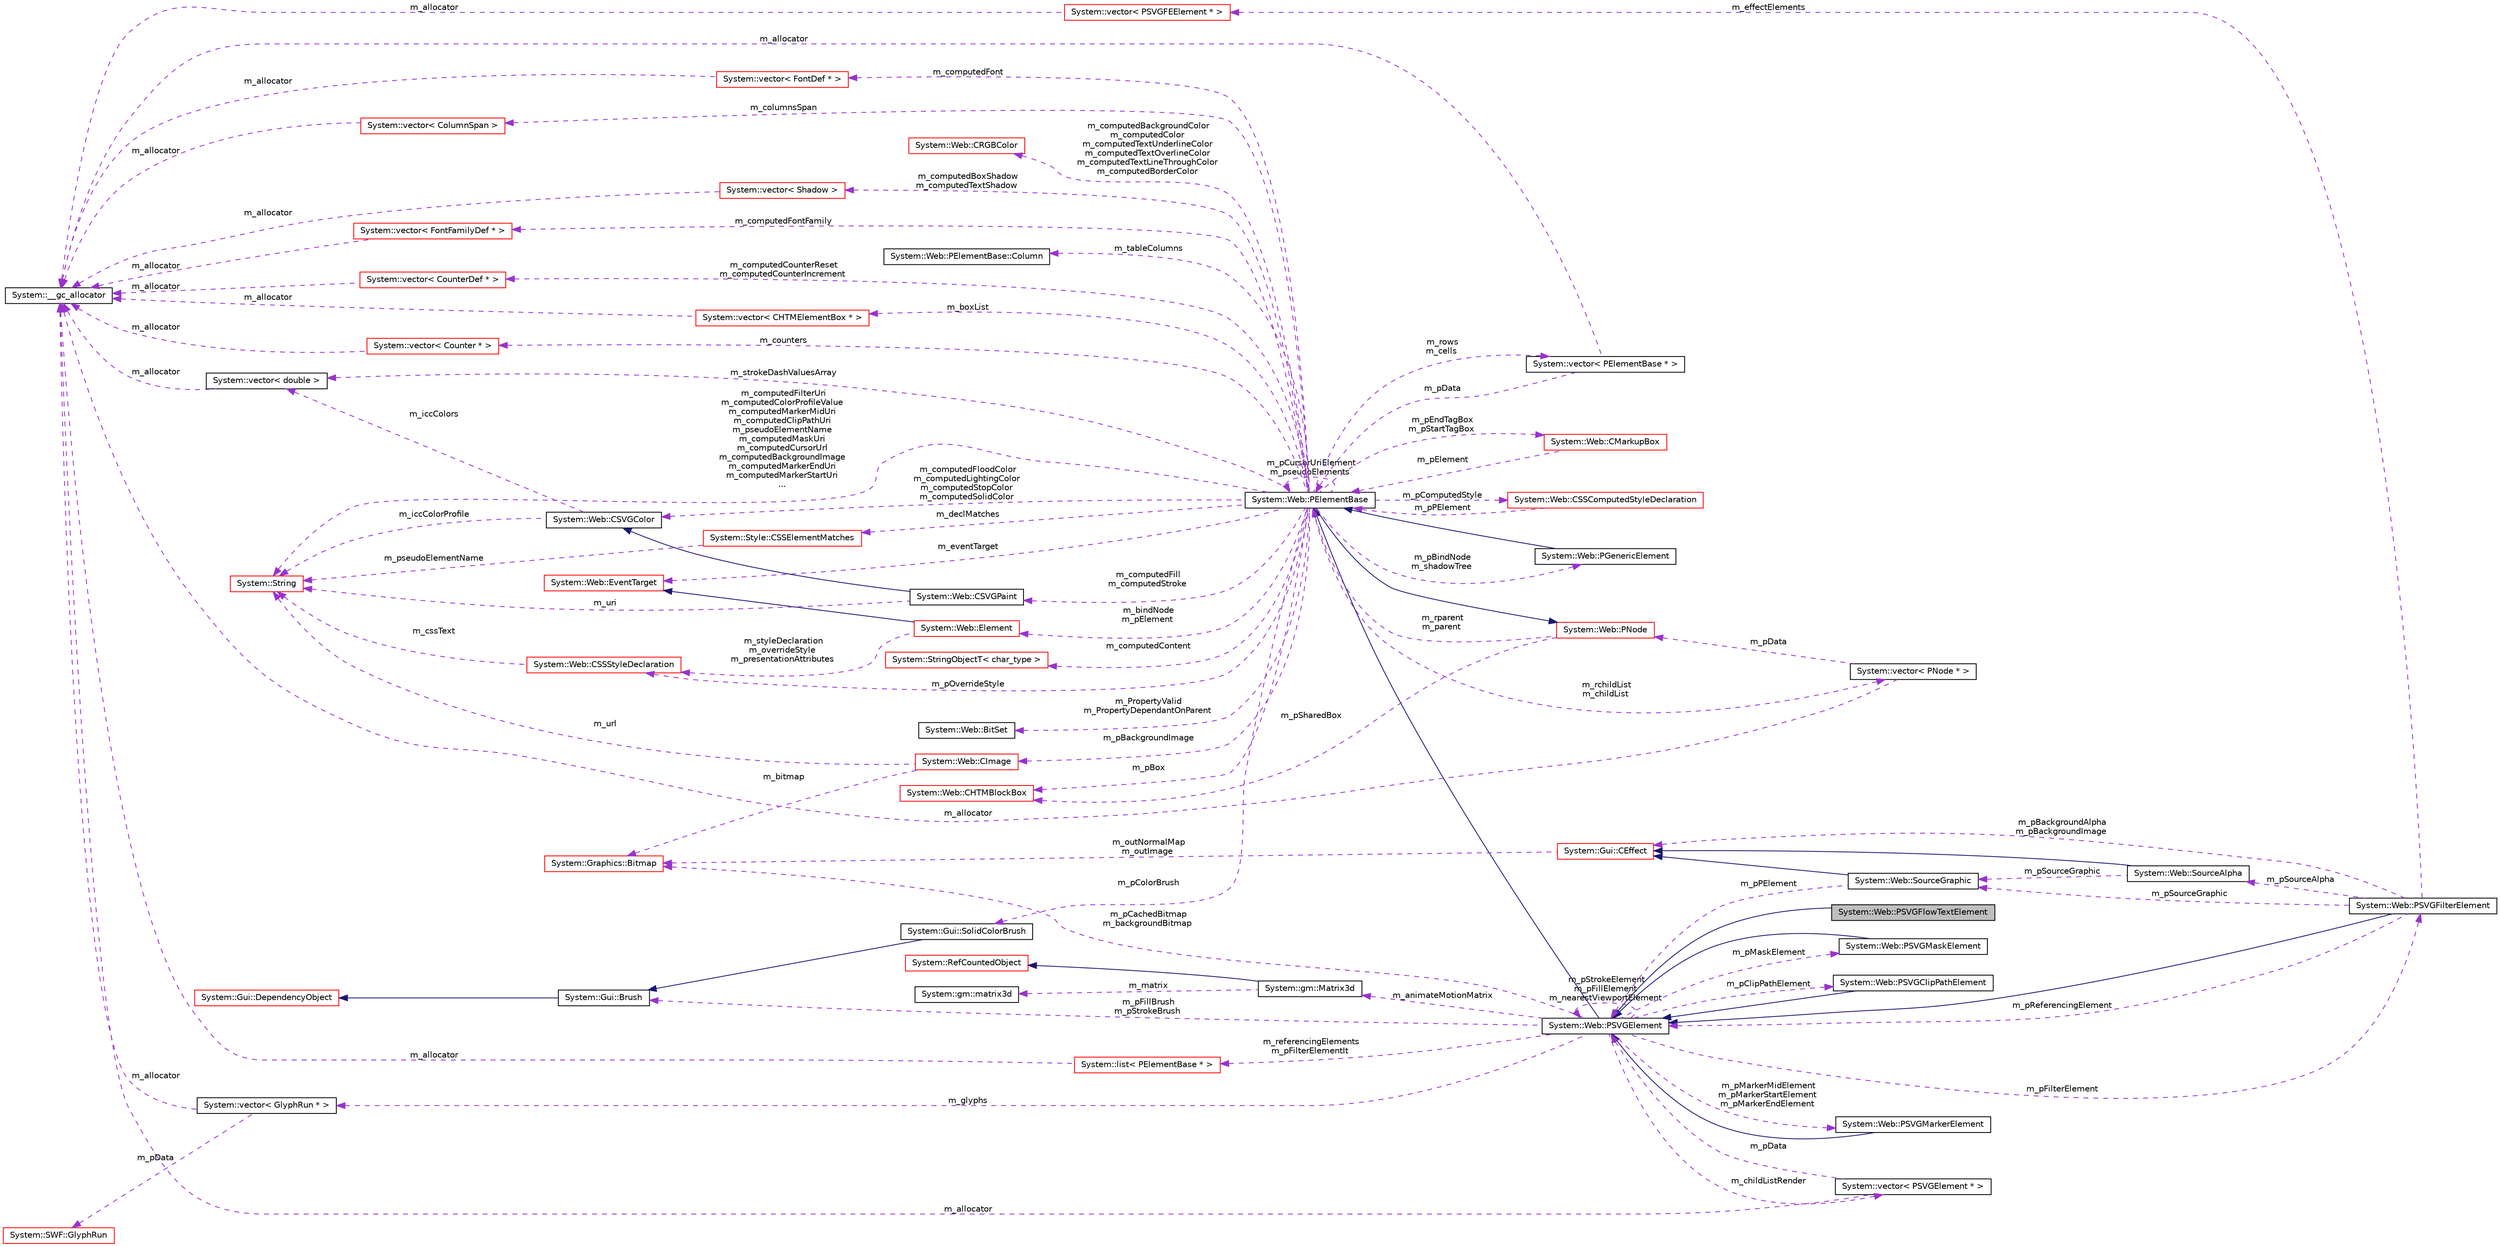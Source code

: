 digraph G
{
  edge [fontname="Helvetica",fontsize="10",labelfontname="Helvetica",labelfontsize="10"];
  node [fontname="Helvetica",fontsize="10",shape=record];
  rankdir="LR";
  Node1 [label="System::Web::PSVGFlowTextElement",height=0.2,width=0.4,color="black", fillcolor="grey75", style="filled" fontcolor="black"];
  Node2 -> Node1 [dir="back",color="midnightblue",fontsize="10",style="solid",fontname="Helvetica"];
  Node2 [label="System::Web::PSVGElement",height=0.2,width=0.4,color="black", fillcolor="white", style="filled",URL="$class_system_1_1_web_1_1_p_s_v_g_element.html"];
  Node3 -> Node2 [dir="back",color="midnightblue",fontsize="10",style="solid",fontname="Helvetica"];
  Node3 [label="System::Web::PElementBase",height=0.2,width=0.4,color="black", fillcolor="white", style="filled",URL="$class_system_1_1_web_1_1_p_element_base.html"];
  Node4 -> Node3 [dir="back",color="midnightblue",fontsize="10",style="solid",fontname="Helvetica"];
  Node4 [label="System::Web::PNode",height=0.2,width=0.4,color="red", fillcolor="white", style="filled",URL="$class_system_1_1_web_1_1_p_node.html"];
  Node3 -> Node4 [dir="back",color="darkorchid3",fontsize="10",style="dashed",label=" m_rparent\nm_parent" ,fontname="Helvetica"];
  Node5 -> Node4 [dir="back",color="darkorchid3",fontsize="10",style="dashed",label=" m_pSharedBox" ,fontname="Helvetica"];
  Node5 [label="System::Web::CHTMBlockBox",height=0.2,width=0.4,color="red", fillcolor="white", style="filled",URL="$class_system_1_1_web_1_1_c_h_t_m_block_box.html"];
  Node6 -> Node3 [dir="back",color="darkorchid3",fontsize="10",style="dashed",label=" m_eventTarget" ,fontname="Helvetica"];
  Node6 [label="System::Web::EventTarget",height=0.2,width=0.4,color="red", fillcolor="white", style="filled",URL="$class_system_1_1_web_1_1_event_target.html"];
  Node7 -> Node3 [dir="back",color="darkorchid3",fontsize="10",style="dashed",label=" m_computedBackgroundColor\nm_computedColor\nm_computedTextUnderlineColor\nm_computedTextOverlineColor\nm_computedTextLineThroughColor\nm_computedBorderColor" ,fontname="Helvetica"];
  Node7 [label="System::Web::CRGBColor",height=0.2,width=0.4,color="red", fillcolor="white", style="filled",URL="$class_system_1_1_web_1_1_c_r_g_b_color.html"];
  Node8 -> Node3 [dir="back",color="darkorchid3",fontsize="10",style="dashed",label=" m_computedCounterReset\nm_computedCounterIncrement" ,fontname="Helvetica"];
  Node8 [label="System::vector\< CounterDef * \>",height=0.2,width=0.4,color="red", fillcolor="white", style="filled",URL="$class_system_1_1vector.html"];
  Node9 -> Node8 [dir="back",color="darkorchid3",fontsize="10",style="dashed",label=" m_allocator" ,fontname="Helvetica"];
  Node9 [label="System::__gc_allocator",height=0.2,width=0.4,color="black", fillcolor="white", style="filled",URL="$class_system_1_1____gc__allocator.html"];
  Node10 -> Node3 [dir="back",color="darkorchid3",fontsize="10",style="dashed",label=" m_boxList" ,fontname="Helvetica"];
  Node10 [label="System::vector\< CHTMElementBox * \>",height=0.2,width=0.4,color="red", fillcolor="white", style="filled",URL="$class_system_1_1vector.html"];
  Node9 -> Node10 [dir="back",color="darkorchid3",fontsize="10",style="dashed",label=" m_allocator" ,fontname="Helvetica"];
  Node11 -> Node3 [dir="back",color="darkorchid3",fontsize="10",style="dashed",label=" m_counters" ,fontname="Helvetica"];
  Node11 [label="System::vector\< Counter * \>",height=0.2,width=0.4,color="red", fillcolor="white", style="filled",URL="$class_system_1_1vector.html"];
  Node9 -> Node11 [dir="back",color="darkorchid3",fontsize="10",style="dashed",label=" m_allocator" ,fontname="Helvetica"];
  Node12 -> Node3 [dir="back",color="darkorchid3",fontsize="10",style="dashed",label=" m_tableColumns" ,fontname="Helvetica"];
  Node12 [label="System::Web::PElementBase::Column",height=0.2,width=0.4,color="black", fillcolor="white", style="filled",URL="$struct_system_1_1_web_1_1_p_element_base_1_1_column.html"];
  Node13 -> Node3 [dir="back",color="darkorchid3",fontsize="10",style="dashed",label=" m_pBackgroundImage" ,fontname="Helvetica"];
  Node13 [label="System::Web::CImage",height=0.2,width=0.4,color="red", fillcolor="white", style="filled",URL="$class_system_1_1_web_1_1_c_image.html"];
  Node14 -> Node13 [dir="back",color="darkorchid3",fontsize="10",style="dashed",label=" m_url" ,fontname="Helvetica"];
  Node14 [label="System::String",height=0.2,width=0.4,color="red", fillcolor="white", style="filled",URL="$class_system_1_1_string.html"];
  Node15 -> Node13 [dir="back",color="darkorchid3",fontsize="10",style="dashed",label=" m_bitmap" ,fontname="Helvetica"];
  Node15 [label="System::Graphics::Bitmap",height=0.2,width=0.4,color="red", fillcolor="white", style="filled",URL="$class_system_1_1_graphics_1_1_bitmap.html"];
  Node16 -> Node3 [dir="back",color="darkorchid3",fontsize="10",style="dashed",label=" m_pEndTagBox\nm_pStartTagBox" ,fontname="Helvetica"];
  Node16 [label="System::Web::CMarkupBox",height=0.2,width=0.4,color="red", fillcolor="white", style="filled",URL="$class_system_1_1_web_1_1_c_markup_box.html"];
  Node3 -> Node16 [dir="back",color="darkorchid3",fontsize="10",style="dashed",label=" m_pElement" ,fontname="Helvetica"];
  Node17 -> Node3 [dir="back",color="darkorchid3",fontsize="10",style="dashed",label=" m_rows\nm_cells" ,fontname="Helvetica"];
  Node17 [label="System::vector\< PElementBase * \>",height=0.2,width=0.4,color="black", fillcolor="white", style="filled",URL="$class_system_1_1vector.html"];
  Node9 -> Node17 [dir="back",color="darkorchid3",fontsize="10",style="dashed",label=" m_allocator" ,fontname="Helvetica"];
  Node3 -> Node17 [dir="back",color="darkorchid3",fontsize="10",style="dashed",label=" m_pData" ,fontname="Helvetica"];
  Node18 -> Node3 [dir="back",color="darkorchid3",fontsize="10",style="dashed",label=" m_computedFill\nm_computedStroke" ,fontname="Helvetica"];
  Node18 [label="System::Web::CSVGPaint",height=0.2,width=0.4,color="black", fillcolor="white", style="filled",URL="$class_system_1_1_web_1_1_c_s_v_g_paint.html"];
  Node19 -> Node18 [dir="back",color="midnightblue",fontsize="10",style="solid",fontname="Helvetica"];
  Node19 [label="System::Web::CSVGColor",height=0.2,width=0.4,color="black", fillcolor="white", style="filled",URL="$class_system_1_1_web_1_1_c_s_v_g_color.html"];
  Node14 -> Node19 [dir="back",color="darkorchid3",fontsize="10",style="dashed",label=" m_iccColorProfile" ,fontname="Helvetica"];
  Node20 -> Node19 [dir="back",color="darkorchid3",fontsize="10",style="dashed",label=" m_iccColors" ,fontname="Helvetica"];
  Node20 [label="System::vector\< double \>",height=0.2,width=0.4,color="black", fillcolor="white", style="filled",URL="$class_system_1_1vector.html"];
  Node9 -> Node20 [dir="back",color="darkorchid3",fontsize="10",style="dashed",label=" m_allocator" ,fontname="Helvetica"];
  Node14 -> Node18 [dir="back",color="darkorchid3",fontsize="10",style="dashed",label=" m_uri" ,fontname="Helvetica"];
  Node21 -> Node3 [dir="back",color="darkorchid3",fontsize="10",style="dashed",label=" m_computedFont" ,fontname="Helvetica"];
  Node21 [label="System::vector\< FontDef * \>",height=0.2,width=0.4,color="red", fillcolor="white", style="filled",URL="$class_system_1_1vector.html"];
  Node9 -> Node21 [dir="back",color="darkorchid3",fontsize="10",style="dashed",label=" m_allocator" ,fontname="Helvetica"];
  Node22 -> Node3 [dir="back",color="darkorchid3",fontsize="10",style="dashed",label=" m_columnsSpan" ,fontname="Helvetica"];
  Node22 [label="System::vector\< ColumnSpan \>",height=0.2,width=0.4,color="red", fillcolor="white", style="filled",URL="$class_system_1_1vector.html"];
  Node9 -> Node22 [dir="back",color="darkorchid3",fontsize="10",style="dashed",label=" m_allocator" ,fontname="Helvetica"];
  Node23 -> Node3 [dir="back",color="darkorchid3",fontsize="10",style="dashed",label=" m_pComputedStyle" ,fontname="Helvetica"];
  Node23 [label="System::Web::CSSComputedStyleDeclaration",height=0.2,width=0.4,color="red", fillcolor="white", style="filled",URL="$class_system_1_1_web_1_1_c_s_s_computed_style_declaration.html"];
  Node3 -> Node23 [dir="back",color="darkorchid3",fontsize="10",style="dashed",label=" m_pPElement" ,fontname="Helvetica"];
  Node24 -> Node3 [dir="back",color="darkorchid3",fontsize="10",style="dashed",label=" m_rchildList\nm_childList" ,fontname="Helvetica"];
  Node24 [label="System::vector\< PNode * \>",height=0.2,width=0.4,color="black", fillcolor="white", style="filled",URL="$class_system_1_1vector.html"];
  Node9 -> Node24 [dir="back",color="darkorchid3",fontsize="10",style="dashed",label=" m_allocator" ,fontname="Helvetica"];
  Node4 -> Node24 [dir="back",color="darkorchid3",fontsize="10",style="dashed",label=" m_pData" ,fontname="Helvetica"];
  Node14 -> Node3 [dir="back",color="darkorchid3",fontsize="10",style="dashed",label=" m_computedFilterUri\nm_computedColorProfileValue\nm_computedMarkerMidUri\nm_computedClipPathUri\nm_pseudoElementName\nm_computedMaskUri\nm_computedCursorUrl\nm_computedBackgroundImage\nm_computedMarkerEndUri\nm_computedMarkerStartUri\n..." ,fontname="Helvetica"];
  Node25 -> Node3 [dir="back",color="darkorchid3",fontsize="10",style="dashed",label=" m_pOverrideStyle" ,fontname="Helvetica"];
  Node25 [label="System::Web::CSSStyleDeclaration",height=0.2,width=0.4,color="red", fillcolor="white", style="filled",URL="$class_system_1_1_web_1_1_c_s_s_style_declaration.html"];
  Node14 -> Node25 [dir="back",color="darkorchid3",fontsize="10",style="dashed",label=" m_cssText" ,fontname="Helvetica"];
  Node26 -> Node3 [dir="back",color="darkorchid3",fontsize="10",style="dashed",label=" m_pBindNode\nm_shadowTree" ,fontname="Helvetica"];
  Node26 [label="System::Web::PGenericElement",height=0.2,width=0.4,color="black", fillcolor="white", style="filled",URL="$class_system_1_1_web_1_1_p_generic_element.html"];
  Node3 -> Node26 [dir="back",color="midnightblue",fontsize="10",style="solid",fontname="Helvetica"];
  Node19 -> Node3 [dir="back",color="darkorchid3",fontsize="10",style="dashed",label=" m_computedFloodColor\nm_computedLightingColor\nm_computedStopColor\nm_computedSolidColor" ,fontname="Helvetica"];
  Node27 -> Node3 [dir="back",color="darkorchid3",fontsize="10",style="dashed",label=" m_computedBoxShadow\nm_computedTextShadow" ,fontname="Helvetica"];
  Node27 [label="System::vector\< Shadow \>",height=0.2,width=0.4,color="red", fillcolor="white", style="filled",URL="$class_system_1_1vector.html"];
  Node9 -> Node27 [dir="back",color="darkorchid3",fontsize="10",style="dashed",label=" m_allocator" ,fontname="Helvetica"];
  Node28 -> Node3 [dir="back",color="darkorchid3",fontsize="10",style="dashed",label=" m_bindNode\nm_pElement" ,fontname="Helvetica"];
  Node28 [label="System::Web::Element",height=0.2,width=0.4,color="red", fillcolor="white", style="filled",URL="$class_system_1_1_web_1_1_element.html"];
  Node6 -> Node28 [dir="back",color="midnightblue",fontsize="10",style="solid",fontname="Helvetica"];
  Node25 -> Node28 [dir="back",color="darkorchid3",fontsize="10",style="dashed",label=" m_styleDeclaration\nm_overrideStyle\nm_presentationAttributes" ,fontname="Helvetica"];
  Node3 -> Node3 [dir="back",color="darkorchid3",fontsize="10",style="dashed",label=" m_pCursorUriElement\nm_pseudoElements" ,fontname="Helvetica"];
  Node5 -> Node3 [dir="back",color="darkorchid3",fontsize="10",style="dashed",label=" m_pBox" ,fontname="Helvetica"];
  Node20 -> Node3 [dir="back",color="darkorchid3",fontsize="10",style="dashed",label=" m_strokeDashValuesArray" ,fontname="Helvetica"];
  Node29 -> Node3 [dir="back",color="darkorchid3",fontsize="10",style="dashed",label=" m_computedContent" ,fontname="Helvetica"];
  Node29 [label="System::StringObjectT\< char_type \>",height=0.2,width=0.4,color="red", fillcolor="white", style="filled",URL="$class_system_1_1_string_object_t.html"];
  Node30 -> Node3 [dir="back",color="darkorchid3",fontsize="10",style="dashed",label=" m_computedFontFamily" ,fontname="Helvetica"];
  Node30 [label="System::vector\< FontFamilyDef * \>",height=0.2,width=0.4,color="red", fillcolor="white", style="filled",URL="$class_system_1_1vector.html"];
  Node9 -> Node30 [dir="back",color="darkorchid3",fontsize="10",style="dashed",label=" m_allocator" ,fontname="Helvetica"];
  Node31 -> Node3 [dir="back",color="darkorchid3",fontsize="10",style="dashed",label=" m_PropertyValid\nm_PropertyDependantOnParent" ,fontname="Helvetica"];
  Node31 [label="System::Web::BitSet",height=0.2,width=0.4,color="black", fillcolor="white", style="filled",URL="$class_system_1_1_web_1_1_bit_set.html"];
  Node32 -> Node3 [dir="back",color="darkorchid3",fontsize="10",style="dashed",label=" m_pColorBrush" ,fontname="Helvetica"];
  Node32 [label="System::Gui::SolidColorBrush",height=0.2,width=0.4,color="black", fillcolor="white", style="filled",URL="$class_system_1_1_gui_1_1_solid_color_brush.html"];
  Node33 -> Node32 [dir="back",color="midnightblue",fontsize="10",style="solid",fontname="Helvetica"];
  Node33 [label="System::Gui::Brush",height=0.2,width=0.4,color="black", fillcolor="white", style="filled",URL="$class_system_1_1_gui_1_1_brush.html"];
  Node34 -> Node33 [dir="back",color="midnightblue",fontsize="10",style="solid",fontname="Helvetica"];
  Node34 [label="System::Gui::DependencyObject",height=0.2,width=0.4,color="red", fillcolor="white", style="filled",URL="$class_system_1_1_gui_1_1_dependency_object.html"];
  Node35 -> Node3 [dir="back",color="darkorchid3",fontsize="10",style="dashed",label=" m_declMatches" ,fontname="Helvetica"];
  Node35 [label="System::Style::CSSElementMatches",height=0.2,width=0.4,color="red", fillcolor="white", style="filled",URL="$class_system_1_1_style_1_1_c_s_s_element_matches.html"];
  Node14 -> Node35 [dir="back",color="darkorchid3",fontsize="10",style="dashed",label=" m_pseudoElementName" ,fontname="Helvetica"];
  Node36 -> Node2 [dir="back",color="darkorchid3",fontsize="10",style="dashed",label=" m_glyphs" ,fontname="Helvetica"];
  Node36 [label="System::vector\< GlyphRun * \>",height=0.2,width=0.4,color="black", fillcolor="white", style="filled",URL="$class_system_1_1vector.html"];
  Node9 -> Node36 [dir="back",color="darkorchid3",fontsize="10",style="dashed",label=" m_allocator" ,fontname="Helvetica"];
  Node37 -> Node36 [dir="back",color="darkorchid3",fontsize="10",style="dashed",label=" m_pData" ,fontname="Helvetica"];
  Node37 [label="System::SWF::GlyphRun",height=0.2,width=0.4,color="red", fillcolor="white", style="filled",URL="$class_system_1_1_s_w_f_1_1_glyph_run.html"];
  Node38 -> Node2 [dir="back",color="darkorchid3",fontsize="10",style="dashed",label=" m_animateMotionMatrix" ,fontname="Helvetica"];
  Node38 [label="System::gm::Matrix3d",height=0.2,width=0.4,color="black", fillcolor="white", style="filled",URL="$class_system_1_1gm_1_1_matrix3d.html"];
  Node39 -> Node38 [dir="back",color="midnightblue",fontsize="10",style="solid",fontname="Helvetica"];
  Node39 [label="System::RefCountedObject",height=0.2,width=0.4,color="red", fillcolor="white", style="filled",URL="$class_system_1_1_ref_counted_object.html"];
  Node40 -> Node38 [dir="back",color="darkorchid3",fontsize="10",style="dashed",label=" m_matrix" ,fontname="Helvetica"];
  Node40 [label="System::gm::matrix3d",height=0.2,width=0.4,color="black", fillcolor="white", style="filled",URL="$class_system_1_1gm_1_1matrix3d.html"];
  Node33 -> Node2 [dir="back",color="darkorchid3",fontsize="10",style="dashed",label=" m_pFillBrush\nm_pStrokeBrush" ,fontname="Helvetica"];
  Node41 -> Node2 [dir="back",color="darkorchid3",fontsize="10",style="dashed",label=" m_pMaskElement" ,fontname="Helvetica"];
  Node41 [label="System::Web::PSVGMaskElement",height=0.2,width=0.4,color="black", fillcolor="white", style="filled",URL="$class_system_1_1_web_1_1_p_s_v_g_mask_element.html"];
  Node2 -> Node41 [dir="back",color="midnightblue",fontsize="10",style="solid",fontname="Helvetica"];
  Node42 -> Node2 [dir="back",color="darkorchid3",fontsize="10",style="dashed",label=" m_pFilterElement" ,fontname="Helvetica"];
  Node42 [label="System::Web::PSVGFilterElement",height=0.2,width=0.4,color="black", fillcolor="white", style="filled",URL="$class_system_1_1_web_1_1_p_s_v_g_filter_element.html"];
  Node2 -> Node42 [dir="back",color="midnightblue",fontsize="10",style="solid",fontname="Helvetica"];
  Node43 -> Node42 [dir="back",color="darkorchid3",fontsize="10",style="dashed",label=" m_pBackgroundAlpha\nm_pBackgroundImage" ,fontname="Helvetica"];
  Node43 [label="System::Gui::CEffect",height=0.2,width=0.4,color="red", fillcolor="white", style="filled",URL="$class_system_1_1_gui_1_1_c_effect.html"];
  Node15 -> Node43 [dir="back",color="darkorchid3",fontsize="10",style="dashed",label=" m_outNormalMap\nm_outImage" ,fontname="Helvetica"];
  Node44 -> Node42 [dir="back",color="darkorchid3",fontsize="10",style="dashed",label=" m_pSourceGraphic" ,fontname="Helvetica"];
  Node44 [label="System::Web::SourceGraphic",height=0.2,width=0.4,color="black", fillcolor="white", style="filled",URL="$class_system_1_1_web_1_1_source_graphic.html"];
  Node43 -> Node44 [dir="back",color="midnightblue",fontsize="10",style="solid",fontname="Helvetica"];
  Node2 -> Node44 [dir="back",color="darkorchid3",fontsize="10",style="dashed",label=" m_pPElement" ,fontname="Helvetica"];
  Node45 -> Node42 [dir="back",color="darkorchid3",fontsize="10",style="dashed",label=" m_effectElements" ,fontname="Helvetica"];
  Node45 [label="System::vector\< PSVGFEElement * \>",height=0.2,width=0.4,color="red", fillcolor="white", style="filled",URL="$class_system_1_1vector.html"];
  Node9 -> Node45 [dir="back",color="darkorchid3",fontsize="10",style="dashed",label=" m_allocator" ,fontname="Helvetica"];
  Node46 -> Node42 [dir="back",color="darkorchid3",fontsize="10",style="dashed",label=" m_pSourceAlpha" ,fontname="Helvetica"];
  Node46 [label="System::Web::SourceAlpha",height=0.2,width=0.4,color="black", fillcolor="white", style="filled",URL="$class_system_1_1_web_1_1_source_alpha.html"];
  Node43 -> Node46 [dir="back",color="midnightblue",fontsize="10",style="solid",fontname="Helvetica"];
  Node44 -> Node46 [dir="back",color="darkorchid3",fontsize="10",style="dashed",label=" m_pSourceGraphic" ,fontname="Helvetica"];
  Node2 -> Node42 [dir="back",color="darkorchid3",fontsize="10",style="dashed",label=" m_pReferencingElement" ,fontname="Helvetica"];
  Node47 -> Node2 [dir="back",color="darkorchid3",fontsize="10",style="dashed",label=" m_pMarkerMidElement\nm_pMarkerStartElement\nm_pMarkerEndElement" ,fontname="Helvetica"];
  Node47 [label="System::Web::PSVGMarkerElement",height=0.2,width=0.4,color="black", fillcolor="white", style="filled",URL="$class_system_1_1_web_1_1_p_s_v_g_marker_element.html"];
  Node2 -> Node47 [dir="back",color="midnightblue",fontsize="10",style="solid",fontname="Helvetica"];
  Node48 -> Node2 [dir="back",color="darkorchid3",fontsize="10",style="dashed",label=" m_pClipPathElement" ,fontname="Helvetica"];
  Node48 [label="System::Web::PSVGClipPathElement",height=0.2,width=0.4,color="black", fillcolor="white", style="filled",URL="$class_system_1_1_web_1_1_p_s_v_g_clip_path_element.html"];
  Node2 -> Node48 [dir="back",color="midnightblue",fontsize="10",style="solid",fontname="Helvetica"];
  Node15 -> Node2 [dir="back",color="darkorchid3",fontsize="10",style="dashed",label=" m_pCachedBitmap\nm_backgroundBitmap" ,fontname="Helvetica"];
  Node49 -> Node2 [dir="back",color="darkorchid3",fontsize="10",style="dashed",label=" m_childListRender" ,fontname="Helvetica"];
  Node49 [label="System::vector\< PSVGElement * \>",height=0.2,width=0.4,color="black", fillcolor="white", style="filled",URL="$class_system_1_1vector.html"];
  Node9 -> Node49 [dir="back",color="darkorchid3",fontsize="10",style="dashed",label=" m_allocator" ,fontname="Helvetica"];
  Node2 -> Node49 [dir="back",color="darkorchid3",fontsize="10",style="dashed",label=" m_pData" ,fontname="Helvetica"];
  Node2 -> Node2 [dir="back",color="darkorchid3",fontsize="10",style="dashed",label=" m_pStrokeElement\nm_pFillElement\nm_nearestViewportElement" ,fontname="Helvetica"];
  Node50 -> Node2 [dir="back",color="darkorchid3",fontsize="10",style="dashed",label=" m_referencingElements\nm_pFilterElementIt" ,fontname="Helvetica"];
  Node50 [label="System::list\< PElementBase * \>",height=0.2,width=0.4,color="red", fillcolor="white", style="filled",URL="$class_system_1_1list.html"];
  Node9 -> Node50 [dir="back",color="darkorchid3",fontsize="10",style="dashed",label=" m_allocator" ,fontname="Helvetica"];
}

